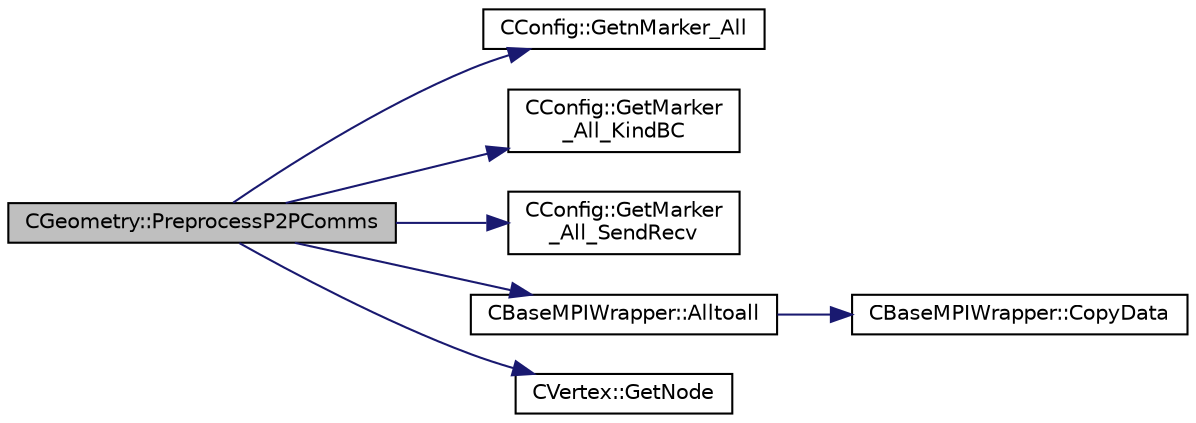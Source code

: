 digraph "CGeometry::PreprocessP2PComms"
{
  edge [fontname="Helvetica",fontsize="10",labelfontname="Helvetica",labelfontsize="10"];
  node [fontname="Helvetica",fontsize="10",shape=record];
  rankdir="LR";
  Node2259 [label="CGeometry::PreprocessP2PComms",height=0.2,width=0.4,color="black", fillcolor="grey75", style="filled", fontcolor="black"];
  Node2259 -> Node2260 [color="midnightblue",fontsize="10",style="solid",fontname="Helvetica"];
  Node2260 [label="CConfig::GetnMarker_All",height=0.2,width=0.4,color="black", fillcolor="white", style="filled",URL="$class_c_config.html#a300c4884edfc0c2acf395036439004f4",tooltip="Get the total number of boundary markers including send/receive domains. "];
  Node2259 -> Node2261 [color="midnightblue",fontsize="10",style="solid",fontname="Helvetica"];
  Node2261 [label="CConfig::GetMarker\l_All_KindBC",height=0.2,width=0.4,color="black", fillcolor="white", style="filled",URL="$class_c_config.html#a57d43acc1457d2d27095ce006218862e",tooltip="Get the kind of boundary for each marker. "];
  Node2259 -> Node2262 [color="midnightblue",fontsize="10",style="solid",fontname="Helvetica"];
  Node2262 [label="CConfig::GetMarker\l_All_SendRecv",height=0.2,width=0.4,color="black", fillcolor="white", style="filled",URL="$class_c_config.html#a778a77ff2b9e1d359eab9b2d2106fa81",tooltip="Get the send-receive information for a marker val_marker. "];
  Node2259 -> Node2263 [color="midnightblue",fontsize="10",style="solid",fontname="Helvetica"];
  Node2263 [label="CBaseMPIWrapper::Alltoall",height=0.2,width=0.4,color="black", fillcolor="white", style="filled",URL="$class_c_base_m_p_i_wrapper.html#a86496abf1db8449b17501e14111f3371"];
  Node2263 -> Node2264 [color="midnightblue",fontsize="10",style="solid",fontname="Helvetica"];
  Node2264 [label="CBaseMPIWrapper::CopyData",height=0.2,width=0.4,color="black", fillcolor="white", style="filled",URL="$class_c_base_m_p_i_wrapper.html#a4725cc1dd65b161b483e812a538a5e36"];
  Node2259 -> Node2265 [color="midnightblue",fontsize="10",style="solid",fontname="Helvetica"];
  Node2265 [label="CVertex::GetNode",height=0.2,width=0.4,color="black", fillcolor="white", style="filled",URL="$class_c_vertex.html#a95c513bf927464157ed96b6c79779a1f",tooltip="Get the node of the vertex. "];
}

